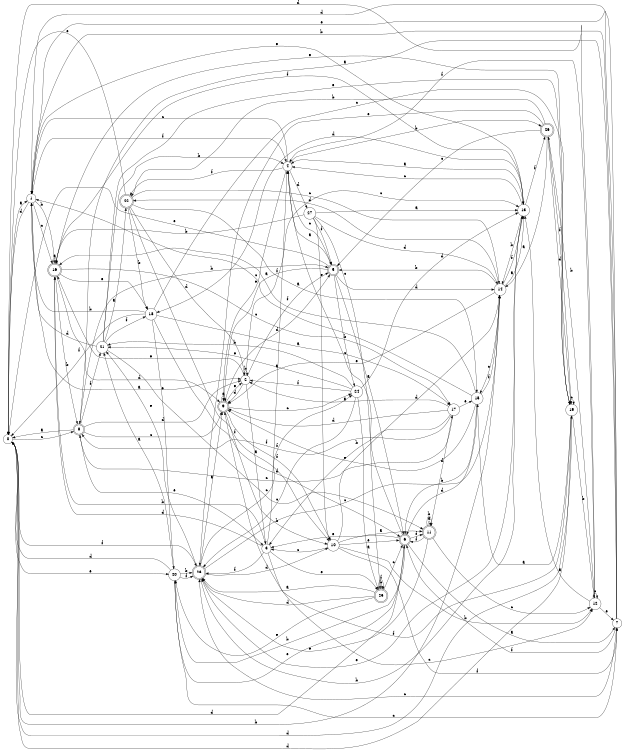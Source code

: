 digraph n23_1 {
__start0 [label="" shape="none"];

rankdir=LR;
size="8,5";

s0 [style="filled", color="black", fillcolor="white" shape="circle", label="0"];
s1 [style="filled", color="black", fillcolor="white" shape="circle", label="1"];
s2 [style="filled", color="black", fillcolor="white" shape="circle", label="2"];
s3 [style="filled", color="black", fillcolor="white" shape="circle", label="3"];
s4 [style="filled", color="black", fillcolor="white" shape="circle", label="4"];
s5 [style="rounded,filled", color="black", fillcolor="white" shape="doublecircle", label="5"];
s6 [style="rounded,filled", color="black", fillcolor="white" shape="doublecircle", label="6"];
s7 [style="filled", color="black", fillcolor="white" shape="circle", label="7"];
s8 [style="rounded,filled", color="black", fillcolor="white" shape="doublecircle", label="8"];
s9 [style="rounded,filled", color="black", fillcolor="white" shape="doublecircle", label="9"];
s10 [style="filled", color="black", fillcolor="white" shape="circle", label="10"];
s11 [style="rounded,filled", color="black", fillcolor="white" shape="doublecircle", label="11"];
s12 [style="filled", color="black", fillcolor="white" shape="circle", label="12"];
s13 [style="filled", color="black", fillcolor="white" shape="circle", label="13"];
s14 [style="filled", color="black", fillcolor="white" shape="circle", label="14"];
s15 [style="filled", color="black", fillcolor="white" shape="circle", label="15"];
s16 [style="rounded,filled", color="black", fillcolor="white" shape="doublecircle", label="16"];
s17 [style="filled", color="black", fillcolor="white" shape="circle", label="17"];
s18 [style="filled", color="black", fillcolor="white" shape="circle", label="18"];
s19 [style="filled", color="black", fillcolor="white" shape="circle", label="19"];
s20 [style="filled", color="black", fillcolor="white" shape="circle", label="20"];
s21 [style="filled", color="black", fillcolor="white" shape="circle", label="21"];
s22 [style="rounded,filled", color="black", fillcolor="white" shape="doublecircle", label="22"];
s23 [style="rounded,filled", color="black", fillcolor="white" shape="doublecircle", label="23"];
s24 [style="filled", color="black", fillcolor="white" shape="circle", label="24"];
s25 [style="rounded,filled", color="black", fillcolor="white" shape="doublecircle", label="25"];
s26 [style="rounded,filled", color="black", fillcolor="white" shape="doublecircle", label="26"];
s27 [style="filled", color="black", fillcolor="white" shape="circle", label="27"];
s0 -> s1 [label="a"];
s0 -> s14 [label="b"];
s0 -> s8 [label="c"];
s0 -> s19 [label="d"];
s0 -> s20 [label="e"];
s0 -> s23 [label="f"];
s1 -> s2 [label="a"];
s1 -> s16 [label="b"];
s1 -> s16 [label="c"];
s1 -> s0 [label="d"];
s1 -> s13 [label="e"];
s1 -> s4 [label="f"];
s2 -> s3 [label="a"];
s2 -> s2 [label="b"];
s2 -> s13 [label="c"];
s2 -> s9 [label="d"];
s2 -> s16 [label="e"];
s2 -> s5 [label="f"];
s3 -> s4 [label="a"];
s3 -> s16 [label="b"];
s3 -> s12 [label="c"];
s3 -> s16 [label="d"];
s3 -> s25 [label="e"];
s3 -> s23 [label="f"];
s4 -> s5 [label="a"];
s4 -> s26 [label="b"];
s4 -> s1 [label="c"];
s4 -> s27 [label="d"];
s4 -> s9 [label="e"];
s4 -> s22 [label="f"];
s5 -> s6 [label="a"];
s5 -> s24 [label="b"];
s5 -> s4 [label="c"];
s5 -> s14 [label="d"];
s5 -> s0 [label="e"];
s5 -> s9 [label="f"];
s6 -> s7 [label="a"];
s6 -> s20 [label="b"];
s6 -> s4 [label="c"];
s6 -> s0 [label="d"];
s6 -> s3 [label="e"];
s6 -> s11 [label="f"];
s7 -> s8 [label="a"];
s7 -> s1 [label="b"];
s7 -> s23 [label="c"];
s7 -> s1 [label="d"];
s7 -> s1 [label="e"];
s7 -> s6 [label="f"];
s8 -> s0 [label="a"];
s8 -> s5 [label="b"];
s8 -> s9 [label="c"];
s8 -> s2 [label="d"];
s8 -> s3 [label="e"];
s8 -> s21 [label="f"];
s9 -> s9 [label="a"];
s9 -> s10 [label="b"];
s9 -> s24 [label="c"];
s9 -> s5 [label="d"];
s9 -> s2 [label="e"];
s9 -> s10 [label="f"];
s10 -> s11 [label="a"];
s10 -> s12 [label="b"];
s10 -> s3 [label="c"];
s10 -> s14 [label="d"];
s10 -> s6 [label="e"];
s10 -> s7 [label="f"];
s11 -> s11 [label="a"];
s11 -> s11 [label="b"];
s11 -> s12 [label="c"];
s11 -> s17 [label="d"];
s11 -> s23 [label="e"];
s11 -> s6 [label="f"];
s12 -> s13 [label="a"];
s12 -> s26 [label="b"];
s12 -> s12 [label="c"];
s12 -> s0 [label="d"];
s12 -> s7 [label="e"];
s12 -> s4 [label="f"];
s13 -> s4 [label="a"];
s13 -> s14 [label="b"];
s13 -> s4 [label="c"];
s13 -> s18 [label="d"];
s13 -> s23 [label="e"];
s13 -> s26 [label="f"];
s14 -> s13 [label="a"];
s14 -> s5 [label="b"];
s14 -> s15 [label="c"];
s14 -> s22 [label="d"];
s14 -> s9 [label="e"];
s14 -> s13 [label="f"];
s15 -> s16 [label="a"];
s15 -> s6 [label="b"];
s15 -> s1 [label="c"];
s15 -> s6 [label="d"];
s15 -> s9 [label="e"];
s15 -> s14 [label="f"];
s16 -> s16 [label="a"];
s16 -> s8 [label="b"];
s16 -> s17 [label="c"];
s16 -> s9 [label="d"];
s16 -> s18 [label="e"];
s16 -> s13 [label="f"];
s17 -> s2 [label="a"];
s17 -> s3 [label="b"];
s17 -> s8 [label="c"];
s17 -> s9 [label="d"];
s17 -> s15 [label="e"];
s17 -> s8 [label="f"];
s18 -> s17 [label="a"];
s18 -> s1 [label="b"];
s18 -> s19 [label="c"];
s18 -> s6 [label="d"];
s18 -> s20 [label="e"];
s18 -> s0 [label="f"];
s19 -> s15 [label="a"];
s19 -> s12 [label="b"];
s19 -> s19 [label="c"];
s19 -> s0 [label="d"];
s19 -> s16 [label="e"];
s19 -> s9 [label="f"];
s20 -> s21 [label="a"];
s20 -> s23 [label="b"];
s20 -> s7 [label="c"];
s20 -> s0 [label="d"];
s20 -> s6 [label="e"];
s20 -> s23 [label="f"];
s21 -> s22 [label="a"];
s21 -> s4 [label="b"];
s21 -> s11 [label="c"];
s21 -> s1 [label="d"];
s21 -> s19 [label="e"];
s21 -> s18 [label="f"];
s22 -> s15 [label="a"];
s22 -> s18 [label="b"];
s22 -> s14 [label="c"];
s22 -> s2 [label="d"];
s22 -> s0 [label="e"];
s22 -> s10 [label="f"];
s23 -> s9 [label="a"];
s23 -> s13 [label="b"];
s23 -> s14 [label="c"];
s23 -> s10 [label="d"];
s23 -> s21 [label="e"];
s23 -> s24 [label="f"];
s24 -> s25 [label="a"];
s24 -> s21 [label="b"];
s24 -> s23 [label="c"];
s24 -> s13 [label="d"];
s24 -> s21 [label="e"];
s24 -> s2 [label="f"];
s25 -> s23 [label="a"];
s25 -> s25 [label="b"];
s25 -> s6 [label="c"];
s25 -> s23 [label="d"];
s25 -> s20 [label="e"];
s25 -> s25 [label="f"];
s26 -> s14 [label="a"];
s26 -> s22 [label="b"];
s26 -> s5 [label="c"];
s26 -> s19 [label="d"];
s26 -> s23 [label="e"];
s26 -> s19 [label="f"];
s27 -> s13 [label="a"];
s27 -> s16 [label="b"];
s27 -> s25 [label="c"];
s27 -> s14 [label="d"];
s27 -> s10 [label="e"];
s27 -> s5 [label="f"];

}